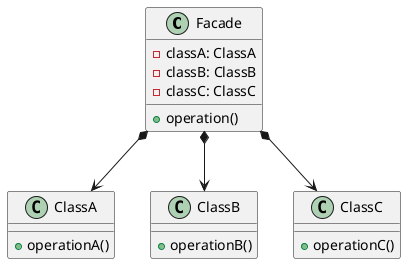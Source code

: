 @startuml facade

class Facade {
  - classA: ClassA
  - classB: ClassB
  - classC: ClassC
  + operation()
}

Class ClassA {
  + operationA()
}

Class ClassB {
  + operationB()
}

Class ClassC {
  + operationC()
}

Facade *--> ClassA 
Facade *--> ClassB
Facade *--> ClassC


@enduml